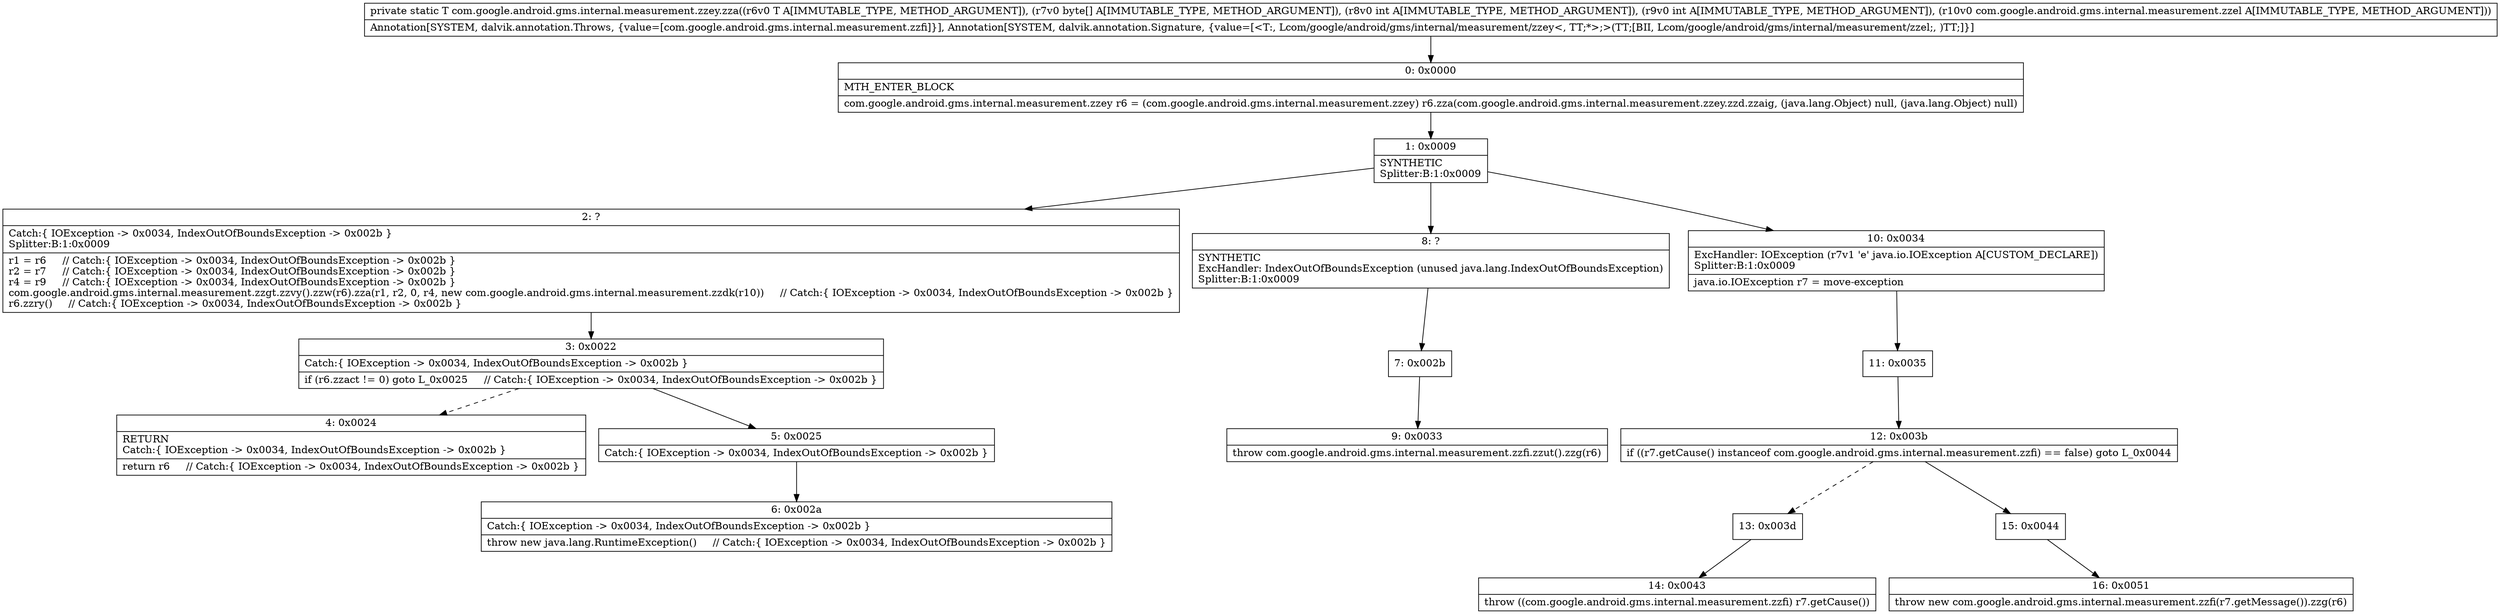 digraph "CFG forcom.google.android.gms.internal.measurement.zzey.zza(Lcom\/google\/android\/gms\/internal\/measurement\/zzey;[BIILcom\/google\/android\/gms\/internal\/measurement\/zzel;)Lcom\/google\/android\/gms\/internal\/measurement\/zzey;" {
Node_0 [shape=record,label="{0\:\ 0x0000|MTH_ENTER_BLOCK\l|com.google.android.gms.internal.measurement.zzey r6 = (com.google.android.gms.internal.measurement.zzey) r6.zza(com.google.android.gms.internal.measurement.zzey.zzd.zzaig, (java.lang.Object) null, (java.lang.Object) null)\l}"];
Node_1 [shape=record,label="{1\:\ 0x0009|SYNTHETIC\lSplitter:B:1:0x0009\l}"];
Node_2 [shape=record,label="{2\:\ ?|Catch:\{ IOException \-\> 0x0034, IndexOutOfBoundsException \-\> 0x002b \}\lSplitter:B:1:0x0009\l|r1 = r6     \/\/ Catch:\{ IOException \-\> 0x0034, IndexOutOfBoundsException \-\> 0x002b \}\lr2 = r7     \/\/ Catch:\{ IOException \-\> 0x0034, IndexOutOfBoundsException \-\> 0x002b \}\lr4 = r9     \/\/ Catch:\{ IOException \-\> 0x0034, IndexOutOfBoundsException \-\> 0x002b \}\lcom.google.android.gms.internal.measurement.zzgt.zzvy().zzw(r6).zza(r1, r2, 0, r4, new com.google.android.gms.internal.measurement.zzdk(r10))     \/\/ Catch:\{ IOException \-\> 0x0034, IndexOutOfBoundsException \-\> 0x002b \}\lr6.zzry()     \/\/ Catch:\{ IOException \-\> 0x0034, IndexOutOfBoundsException \-\> 0x002b \}\l}"];
Node_3 [shape=record,label="{3\:\ 0x0022|Catch:\{ IOException \-\> 0x0034, IndexOutOfBoundsException \-\> 0x002b \}\l|if (r6.zzact != 0) goto L_0x0025     \/\/ Catch:\{ IOException \-\> 0x0034, IndexOutOfBoundsException \-\> 0x002b \}\l}"];
Node_4 [shape=record,label="{4\:\ 0x0024|RETURN\lCatch:\{ IOException \-\> 0x0034, IndexOutOfBoundsException \-\> 0x002b \}\l|return r6     \/\/ Catch:\{ IOException \-\> 0x0034, IndexOutOfBoundsException \-\> 0x002b \}\l}"];
Node_5 [shape=record,label="{5\:\ 0x0025|Catch:\{ IOException \-\> 0x0034, IndexOutOfBoundsException \-\> 0x002b \}\l}"];
Node_6 [shape=record,label="{6\:\ 0x002a|Catch:\{ IOException \-\> 0x0034, IndexOutOfBoundsException \-\> 0x002b \}\l|throw new java.lang.RuntimeException()     \/\/ Catch:\{ IOException \-\> 0x0034, IndexOutOfBoundsException \-\> 0x002b \}\l}"];
Node_7 [shape=record,label="{7\:\ 0x002b}"];
Node_8 [shape=record,label="{8\:\ ?|SYNTHETIC\lExcHandler: IndexOutOfBoundsException (unused java.lang.IndexOutOfBoundsException)\lSplitter:B:1:0x0009\l}"];
Node_9 [shape=record,label="{9\:\ 0x0033|throw com.google.android.gms.internal.measurement.zzfi.zzut().zzg(r6)\l}"];
Node_10 [shape=record,label="{10\:\ 0x0034|ExcHandler: IOException (r7v1 'e' java.io.IOException A[CUSTOM_DECLARE])\lSplitter:B:1:0x0009\l|java.io.IOException r7 = move\-exception\l}"];
Node_11 [shape=record,label="{11\:\ 0x0035}"];
Node_12 [shape=record,label="{12\:\ 0x003b|if ((r7.getCause() instanceof com.google.android.gms.internal.measurement.zzfi) == false) goto L_0x0044\l}"];
Node_13 [shape=record,label="{13\:\ 0x003d}"];
Node_14 [shape=record,label="{14\:\ 0x0043|throw ((com.google.android.gms.internal.measurement.zzfi) r7.getCause())\l}"];
Node_15 [shape=record,label="{15\:\ 0x0044}"];
Node_16 [shape=record,label="{16\:\ 0x0051|throw new com.google.android.gms.internal.measurement.zzfi(r7.getMessage()).zzg(r6)\l}"];
MethodNode[shape=record,label="{private static T com.google.android.gms.internal.measurement.zzey.zza((r6v0 T A[IMMUTABLE_TYPE, METHOD_ARGUMENT]), (r7v0 byte[] A[IMMUTABLE_TYPE, METHOD_ARGUMENT]), (r8v0 int A[IMMUTABLE_TYPE, METHOD_ARGUMENT]), (r9v0 int A[IMMUTABLE_TYPE, METHOD_ARGUMENT]), (r10v0 com.google.android.gms.internal.measurement.zzel A[IMMUTABLE_TYPE, METHOD_ARGUMENT]))  | Annotation[SYSTEM, dalvik.annotation.Throws, \{value=[com.google.android.gms.internal.measurement.zzfi]\}], Annotation[SYSTEM, dalvik.annotation.Signature, \{value=[\<T:, Lcom\/google\/android\/gms\/internal\/measurement\/zzey\<, TT;*\>;\>(TT;[BII, Lcom\/google\/android\/gms\/internal\/measurement\/zzel;, )TT;]\}]\l}"];
MethodNode -> Node_0;
Node_0 -> Node_1;
Node_1 -> Node_2;
Node_1 -> Node_10;
Node_1 -> Node_8;
Node_2 -> Node_3;
Node_3 -> Node_4[style=dashed];
Node_3 -> Node_5;
Node_5 -> Node_6;
Node_7 -> Node_9;
Node_8 -> Node_7;
Node_10 -> Node_11;
Node_11 -> Node_12;
Node_12 -> Node_13[style=dashed];
Node_12 -> Node_15;
Node_13 -> Node_14;
Node_15 -> Node_16;
}

